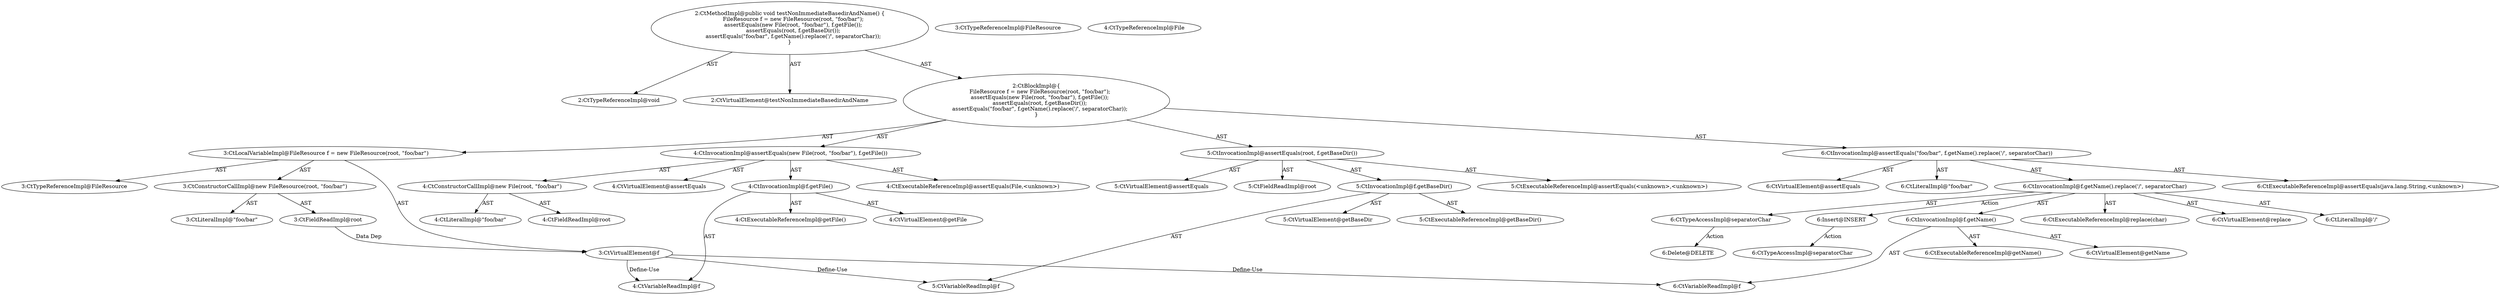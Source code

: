 digraph "testNonImmediateBasedirAndName#?" {
0 [label="2:CtTypeReferenceImpl@void" shape=ellipse]
1 [label="2:CtVirtualElement@testNonImmediateBasedirAndName" shape=ellipse]
2 [label="3:CtTypeReferenceImpl@FileResource" shape=ellipse]
3 [label="3:CtTypeReferenceImpl@FileResource" shape=ellipse]
4 [label="3:CtFieldReadImpl@root" shape=ellipse]
5 [label="3:CtLiteralImpl@\"foo/bar\"" shape=ellipse]
6 [label="3:CtConstructorCallImpl@new FileResource(root, \"foo/bar\")" shape=ellipse]
7 [label="3:CtVirtualElement@f" shape=ellipse]
8 [label="3:CtLocalVariableImpl@FileResource f = new FileResource(root, \"foo/bar\")" shape=ellipse]
9 [label="4:CtExecutableReferenceImpl@assertEquals(File,<unknown>)" shape=ellipse]
10 [label="4:CtVirtualElement@assertEquals" shape=ellipse]
11 [label="4:CtTypeReferenceImpl@File" shape=ellipse]
12 [label="4:CtFieldReadImpl@root" shape=ellipse]
13 [label="4:CtLiteralImpl@\"foo/bar\"" shape=ellipse]
14 [label="4:CtConstructorCallImpl@new File(root, \"foo/bar\")" shape=ellipse]
15 [label="4:CtExecutableReferenceImpl@getFile()" shape=ellipse]
16 [label="4:CtVirtualElement@getFile" shape=ellipse]
17 [label="4:CtVariableReadImpl@f" shape=ellipse]
18 [label="4:CtInvocationImpl@f.getFile()" shape=ellipse]
19 [label="4:CtInvocationImpl@assertEquals(new File(root, \"foo/bar\"), f.getFile())" shape=ellipse]
20 [label="5:CtExecutableReferenceImpl@assertEquals(<unknown>,<unknown>)" shape=ellipse]
21 [label="5:CtVirtualElement@assertEquals" shape=ellipse]
22 [label="5:CtFieldReadImpl@root" shape=ellipse]
23 [label="5:CtExecutableReferenceImpl@getBaseDir()" shape=ellipse]
24 [label="5:CtVirtualElement@getBaseDir" shape=ellipse]
25 [label="5:CtVariableReadImpl@f" shape=ellipse]
26 [label="5:CtInvocationImpl@f.getBaseDir()" shape=ellipse]
27 [label="5:CtInvocationImpl@assertEquals(root, f.getBaseDir())" shape=ellipse]
28 [label="6:CtExecutableReferenceImpl@assertEquals(java.lang.String,<unknown>)" shape=ellipse]
29 [label="6:CtVirtualElement@assertEquals" shape=ellipse]
30 [label="6:CtLiteralImpl@\"foo/bar\"" shape=ellipse]
31 [label="6:CtExecutableReferenceImpl@replace(char)" shape=ellipse]
32 [label="6:CtVirtualElement@replace" shape=ellipse]
33 [label="6:CtExecutableReferenceImpl@getName()" shape=ellipse]
34 [label="6:CtVirtualElement@getName" shape=ellipse]
35 [label="6:CtVariableReadImpl@f" shape=ellipse]
36 [label="6:CtInvocationImpl@f.getName()" shape=ellipse]
37 [label="6:CtLiteralImpl@'/'" shape=ellipse]
38 [label="6:CtTypeAccessImpl@separatorChar" shape=ellipse]
39 [label="6:CtInvocationImpl@f.getName().replace('/', separatorChar)" shape=ellipse]
40 [label="6:CtInvocationImpl@assertEquals(\"foo/bar\", f.getName().replace('/', separatorChar))" shape=ellipse]
41 [label="2:CtBlockImpl@\{
    FileResource f = new FileResource(root, \"foo/bar\");
    assertEquals(new File(root, \"foo/bar\"), f.getFile());
    assertEquals(root, f.getBaseDir());
    assertEquals(\"foo/bar\", f.getName().replace('/', separatorChar));
\}" shape=ellipse]
42 [label="2:CtMethodImpl@public void testNonImmediateBasedirAndName() \{
    FileResource f = new FileResource(root, \"foo/bar\");
    assertEquals(new File(root, \"foo/bar\"), f.getFile());
    assertEquals(root, f.getBaseDir());
    assertEquals(\"foo/bar\", f.getName().replace('/', separatorChar));
\}" shape=ellipse]
43 [label="6:Delete@DELETE" shape=ellipse]
44 [label="6:Insert@INSERT" shape=ellipse]
45 [label="6:CtTypeAccessImpl@separatorChar" shape=ellipse]
4 -> 7 [label="Data Dep"];
6 -> 4 [label="AST"];
6 -> 5 [label="AST"];
7 -> 17 [label="Define-Use"];
7 -> 25 [label="Define-Use"];
7 -> 35 [label="Define-Use"];
8 -> 7 [label="AST"];
8 -> 2 [label="AST"];
8 -> 6 [label="AST"];
14 -> 12 [label="AST"];
14 -> 13 [label="AST"];
18 -> 16 [label="AST"];
18 -> 17 [label="AST"];
18 -> 15 [label="AST"];
19 -> 10 [label="AST"];
19 -> 9 [label="AST"];
19 -> 14 [label="AST"];
19 -> 18 [label="AST"];
26 -> 24 [label="AST"];
26 -> 25 [label="AST"];
26 -> 23 [label="AST"];
27 -> 21 [label="AST"];
27 -> 20 [label="AST"];
27 -> 22 [label="AST"];
27 -> 26 [label="AST"];
36 -> 34 [label="AST"];
36 -> 35 [label="AST"];
36 -> 33 [label="AST"];
38 -> 43 [label="Action"];
39 -> 32 [label="AST"];
39 -> 36 [label="AST"];
39 -> 31 [label="AST"];
39 -> 37 [label="AST"];
39 -> 38 [label="AST"];
39 -> 44 [label="Action"];
40 -> 29 [label="AST"];
40 -> 28 [label="AST"];
40 -> 30 [label="AST"];
40 -> 39 [label="AST"];
41 -> 8 [label="AST"];
41 -> 19 [label="AST"];
41 -> 27 [label="AST"];
41 -> 40 [label="AST"];
42 -> 1 [label="AST"];
42 -> 0 [label="AST"];
42 -> 41 [label="AST"];
44 -> 45 [label="Action"];
}